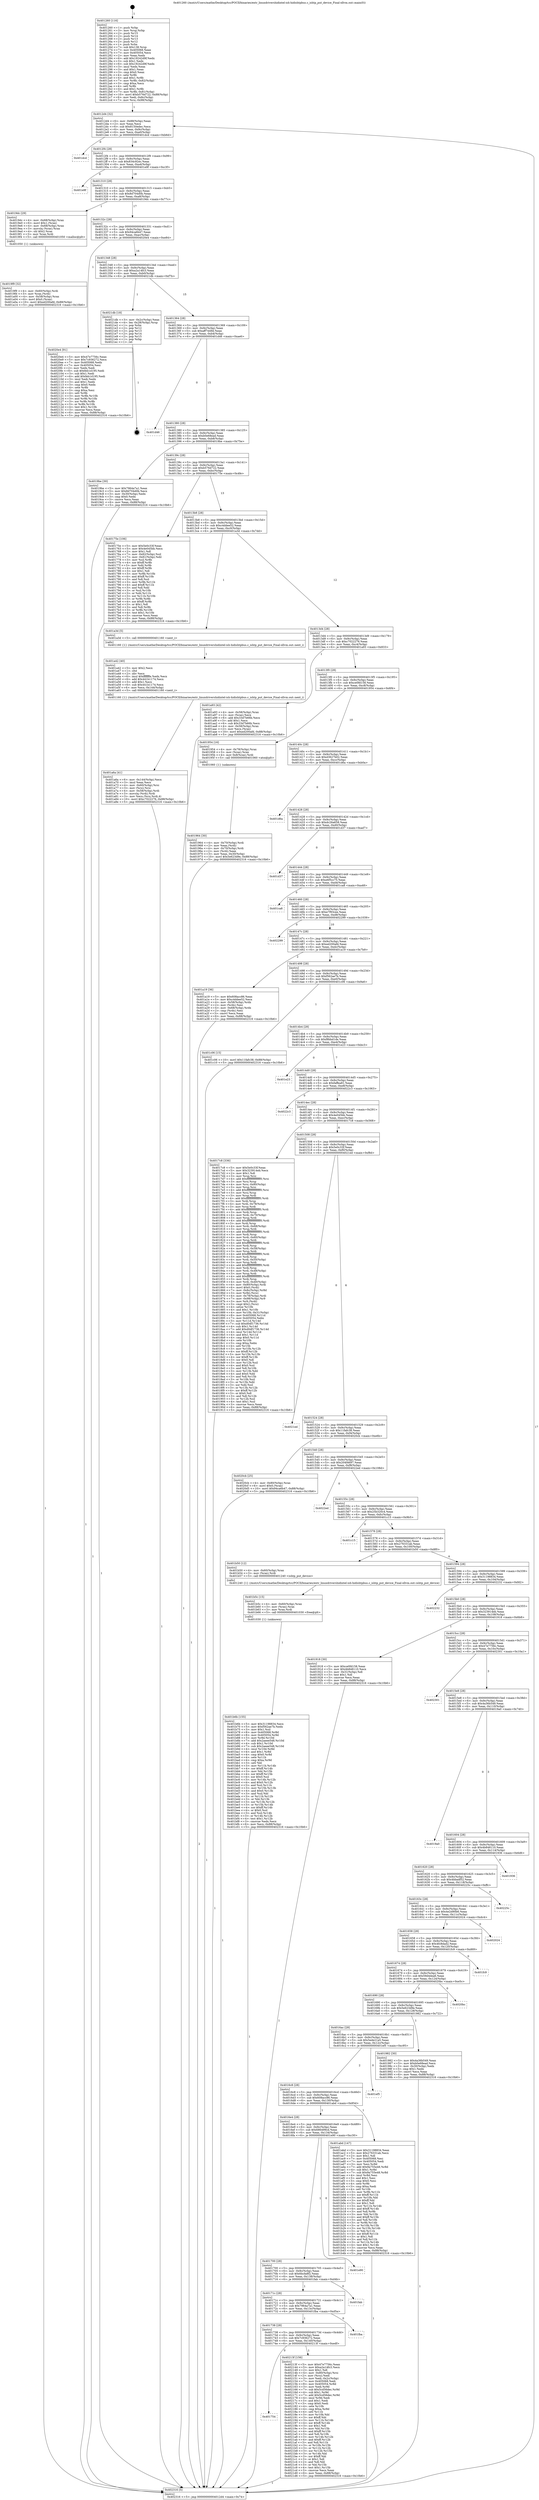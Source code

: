 digraph "0x401260" {
  label = "0x401260 (/mnt/c/Users/mathe/Desktop/tcc/POCII/binaries/extr_linuxdrivershidintel-ish-hidishtpbus.c_ishtp_put_device_Final-ollvm.out::main(0))"
  labelloc = "t"
  node[shape=record]

  Entry [label="",width=0.3,height=0.3,shape=circle,fillcolor=black,style=filled]
  "0x4012d4" [label="{
     0x4012d4 [32]\l
     | [instrs]\l
     &nbsp;&nbsp;0x4012d4 \<+6\>: mov -0x88(%rbp),%eax\l
     &nbsp;&nbsp;0x4012da \<+2\>: mov %eax,%ecx\l
     &nbsp;&nbsp;0x4012dc \<+6\>: sub $0x8150edec,%ecx\l
     &nbsp;&nbsp;0x4012e2 \<+6\>: mov %eax,-0x9c(%rbp)\l
     &nbsp;&nbsp;0x4012e8 \<+6\>: mov %ecx,-0xa0(%rbp)\l
     &nbsp;&nbsp;0x4012ee \<+6\>: je 0000000000401dcd \<main+0xb6d\>\l
  }"]
  "0x401dcd" [label="{
     0x401dcd\l
  }", style=dashed]
  "0x4012f4" [label="{
     0x4012f4 [28]\l
     | [instrs]\l
     &nbsp;&nbsp;0x4012f4 \<+5\>: jmp 00000000004012f9 \<main+0x99\>\l
     &nbsp;&nbsp;0x4012f9 \<+6\>: mov -0x9c(%rbp),%eax\l
     &nbsp;&nbsp;0x4012ff \<+5\>: sub $0x834c92ec,%eax\l
     &nbsp;&nbsp;0x401304 \<+6\>: mov %eax,-0xa4(%rbp)\l
     &nbsp;&nbsp;0x40130a \<+6\>: je 0000000000401e9f \<main+0xc3f\>\l
  }"]
  Exit [label="",width=0.3,height=0.3,shape=circle,fillcolor=black,style=filled,peripheries=2]
  "0x401e9f" [label="{
     0x401e9f\l
  }", style=dashed]
  "0x401310" [label="{
     0x401310 [28]\l
     | [instrs]\l
     &nbsp;&nbsp;0x401310 \<+5\>: jmp 0000000000401315 \<main+0xb5\>\l
     &nbsp;&nbsp;0x401315 \<+6\>: mov -0x9c(%rbp),%eax\l
     &nbsp;&nbsp;0x40131b \<+5\>: sub $0x8d704d0b,%eax\l
     &nbsp;&nbsp;0x401320 \<+6\>: mov %eax,-0xa8(%rbp)\l
     &nbsp;&nbsp;0x401326 \<+6\>: je 00000000004019dc \<main+0x77c\>\l
  }"]
  "0x401754" [label="{
     0x401754\l
  }", style=dashed]
  "0x4019dc" [label="{
     0x4019dc [29]\l
     | [instrs]\l
     &nbsp;&nbsp;0x4019dc \<+4\>: mov -0x68(%rbp),%rax\l
     &nbsp;&nbsp;0x4019e0 \<+6\>: movl $0x1,(%rax)\l
     &nbsp;&nbsp;0x4019e6 \<+4\>: mov -0x68(%rbp),%rax\l
     &nbsp;&nbsp;0x4019ea \<+3\>: movslq (%rax),%rax\l
     &nbsp;&nbsp;0x4019ed \<+4\>: shl $0x2,%rax\l
     &nbsp;&nbsp;0x4019f1 \<+3\>: mov %rax,%rdi\l
     &nbsp;&nbsp;0x4019f4 \<+5\>: call 0000000000401050 \<malloc@plt\>\l
     | [calls]\l
     &nbsp;&nbsp;0x401050 \{1\} (unknown)\l
  }"]
  "0x40132c" [label="{
     0x40132c [28]\l
     | [instrs]\l
     &nbsp;&nbsp;0x40132c \<+5\>: jmp 0000000000401331 \<main+0xd1\>\l
     &nbsp;&nbsp;0x401331 \<+6\>: mov -0x9c(%rbp),%eax\l
     &nbsp;&nbsp;0x401337 \<+5\>: sub $0x94ca6b47,%eax\l
     &nbsp;&nbsp;0x40133c \<+6\>: mov %eax,-0xac(%rbp)\l
     &nbsp;&nbsp;0x401342 \<+6\>: je 00000000004020e4 \<main+0xe84\>\l
  }"]
  "0x40213f" [label="{
     0x40213f [156]\l
     | [instrs]\l
     &nbsp;&nbsp;0x40213f \<+5\>: mov $0x47e7756c,%eax\l
     &nbsp;&nbsp;0x402144 \<+5\>: mov $0xa2a14fc3,%ecx\l
     &nbsp;&nbsp;0x402149 \<+2\>: mov $0x1,%dl\l
     &nbsp;&nbsp;0x40214b \<+4\>: mov -0x80(%rbp),%rsi\l
     &nbsp;&nbsp;0x40214f \<+2\>: mov (%rsi),%edi\l
     &nbsp;&nbsp;0x402151 \<+3\>: mov %edi,-0x2c(%rbp)\l
     &nbsp;&nbsp;0x402154 \<+7\>: mov 0x405068,%edi\l
     &nbsp;&nbsp;0x40215b \<+8\>: mov 0x405054,%r8d\l
     &nbsp;&nbsp;0x402163 \<+3\>: mov %edi,%r9d\l
     &nbsp;&nbsp;0x402166 \<+7\>: sub $0x5cd56dec,%r9d\l
     &nbsp;&nbsp;0x40216d \<+4\>: sub $0x1,%r9d\l
     &nbsp;&nbsp;0x402171 \<+7\>: add $0x5cd56dec,%r9d\l
     &nbsp;&nbsp;0x402178 \<+4\>: imul %r9d,%edi\l
     &nbsp;&nbsp;0x40217c \<+3\>: and $0x1,%edi\l
     &nbsp;&nbsp;0x40217f \<+3\>: cmp $0x0,%edi\l
     &nbsp;&nbsp;0x402182 \<+4\>: sete %r10b\l
     &nbsp;&nbsp;0x402186 \<+4\>: cmp $0xa,%r8d\l
     &nbsp;&nbsp;0x40218a \<+4\>: setl %r11b\l
     &nbsp;&nbsp;0x40218e \<+3\>: mov %r10b,%bl\l
     &nbsp;&nbsp;0x402191 \<+3\>: xor $0xff,%bl\l
     &nbsp;&nbsp;0x402194 \<+3\>: mov %r11b,%r14b\l
     &nbsp;&nbsp;0x402197 \<+4\>: xor $0xff,%r14b\l
     &nbsp;&nbsp;0x40219b \<+3\>: xor $0x1,%dl\l
     &nbsp;&nbsp;0x40219e \<+3\>: mov %bl,%r15b\l
     &nbsp;&nbsp;0x4021a1 \<+4\>: and $0xff,%r15b\l
     &nbsp;&nbsp;0x4021a5 \<+3\>: and %dl,%r10b\l
     &nbsp;&nbsp;0x4021a8 \<+3\>: mov %r14b,%r12b\l
     &nbsp;&nbsp;0x4021ab \<+4\>: and $0xff,%r12b\l
     &nbsp;&nbsp;0x4021af \<+3\>: and %dl,%r11b\l
     &nbsp;&nbsp;0x4021b2 \<+3\>: or %r10b,%r15b\l
     &nbsp;&nbsp;0x4021b5 \<+3\>: or %r11b,%r12b\l
     &nbsp;&nbsp;0x4021b8 \<+3\>: xor %r12b,%r15b\l
     &nbsp;&nbsp;0x4021bb \<+3\>: or %r14b,%bl\l
     &nbsp;&nbsp;0x4021be \<+3\>: xor $0xff,%bl\l
     &nbsp;&nbsp;0x4021c1 \<+3\>: or $0x1,%dl\l
     &nbsp;&nbsp;0x4021c4 \<+2\>: and %dl,%bl\l
     &nbsp;&nbsp;0x4021c6 \<+3\>: or %bl,%r15b\l
     &nbsp;&nbsp;0x4021c9 \<+4\>: test $0x1,%r15b\l
     &nbsp;&nbsp;0x4021cd \<+3\>: cmovne %ecx,%eax\l
     &nbsp;&nbsp;0x4021d0 \<+6\>: mov %eax,-0x88(%rbp)\l
     &nbsp;&nbsp;0x4021d6 \<+5\>: jmp 0000000000402316 \<main+0x10b6\>\l
  }"]
  "0x4020e4" [label="{
     0x4020e4 [91]\l
     | [instrs]\l
     &nbsp;&nbsp;0x4020e4 \<+5\>: mov $0x47e7756c,%eax\l
     &nbsp;&nbsp;0x4020e9 \<+5\>: mov $0x7c936272,%ecx\l
     &nbsp;&nbsp;0x4020ee \<+7\>: mov 0x405068,%edx\l
     &nbsp;&nbsp;0x4020f5 \<+7\>: mov 0x405054,%esi\l
     &nbsp;&nbsp;0x4020fc \<+2\>: mov %edx,%edi\l
     &nbsp;&nbsp;0x4020fe \<+6\>: sub $0xfeb1d195,%edi\l
     &nbsp;&nbsp;0x402104 \<+3\>: sub $0x1,%edi\l
     &nbsp;&nbsp;0x402107 \<+6\>: add $0xfeb1d195,%edi\l
     &nbsp;&nbsp;0x40210d \<+3\>: imul %edi,%edx\l
     &nbsp;&nbsp;0x402110 \<+3\>: and $0x1,%edx\l
     &nbsp;&nbsp;0x402113 \<+3\>: cmp $0x0,%edx\l
     &nbsp;&nbsp;0x402116 \<+4\>: sete %r8b\l
     &nbsp;&nbsp;0x40211a \<+3\>: cmp $0xa,%esi\l
     &nbsp;&nbsp;0x40211d \<+4\>: setl %r9b\l
     &nbsp;&nbsp;0x402121 \<+3\>: mov %r8b,%r10b\l
     &nbsp;&nbsp;0x402124 \<+3\>: and %r9b,%r10b\l
     &nbsp;&nbsp;0x402127 \<+3\>: xor %r9b,%r8b\l
     &nbsp;&nbsp;0x40212a \<+3\>: or %r8b,%r10b\l
     &nbsp;&nbsp;0x40212d \<+4\>: test $0x1,%r10b\l
     &nbsp;&nbsp;0x402131 \<+3\>: cmovne %ecx,%eax\l
     &nbsp;&nbsp;0x402134 \<+6\>: mov %eax,-0x88(%rbp)\l
     &nbsp;&nbsp;0x40213a \<+5\>: jmp 0000000000402316 \<main+0x10b6\>\l
  }"]
  "0x401348" [label="{
     0x401348 [28]\l
     | [instrs]\l
     &nbsp;&nbsp;0x401348 \<+5\>: jmp 000000000040134d \<main+0xed\>\l
     &nbsp;&nbsp;0x40134d \<+6\>: mov -0x9c(%rbp),%eax\l
     &nbsp;&nbsp;0x401353 \<+5\>: sub $0xa2a14fc3,%eax\l
     &nbsp;&nbsp;0x401358 \<+6\>: mov %eax,-0xb0(%rbp)\l
     &nbsp;&nbsp;0x40135e \<+6\>: je 00000000004021db \<main+0xf7b\>\l
  }"]
  "0x401738" [label="{
     0x401738 [28]\l
     | [instrs]\l
     &nbsp;&nbsp;0x401738 \<+5\>: jmp 000000000040173d \<main+0x4dd\>\l
     &nbsp;&nbsp;0x40173d \<+6\>: mov -0x9c(%rbp),%eax\l
     &nbsp;&nbsp;0x401743 \<+5\>: sub $0x7c936272,%eax\l
     &nbsp;&nbsp;0x401748 \<+6\>: mov %eax,-0x140(%rbp)\l
     &nbsp;&nbsp;0x40174e \<+6\>: je 000000000040213f \<main+0xedf\>\l
  }"]
  "0x4021db" [label="{
     0x4021db [18]\l
     | [instrs]\l
     &nbsp;&nbsp;0x4021db \<+3\>: mov -0x2c(%rbp),%eax\l
     &nbsp;&nbsp;0x4021de \<+4\>: lea -0x28(%rbp),%rsp\l
     &nbsp;&nbsp;0x4021e2 \<+1\>: pop %rbx\l
     &nbsp;&nbsp;0x4021e3 \<+2\>: pop %r12\l
     &nbsp;&nbsp;0x4021e5 \<+2\>: pop %r13\l
     &nbsp;&nbsp;0x4021e7 \<+2\>: pop %r14\l
     &nbsp;&nbsp;0x4021e9 \<+2\>: pop %r15\l
     &nbsp;&nbsp;0x4021eb \<+1\>: pop %rbp\l
     &nbsp;&nbsp;0x4021ec \<+1\>: ret\l
  }"]
  "0x401364" [label="{
     0x401364 [28]\l
     | [instrs]\l
     &nbsp;&nbsp;0x401364 \<+5\>: jmp 0000000000401369 \<main+0x109\>\l
     &nbsp;&nbsp;0x401369 \<+6\>: mov -0x9c(%rbp),%eax\l
     &nbsp;&nbsp;0x40136f \<+5\>: sub $0xaff7449d,%eax\l
     &nbsp;&nbsp;0x401374 \<+6\>: mov %eax,-0xb4(%rbp)\l
     &nbsp;&nbsp;0x40137a \<+6\>: je 0000000000401d46 \<main+0xae6\>\l
  }"]
  "0x401fba" [label="{
     0x401fba\l
  }", style=dashed]
  "0x401d46" [label="{
     0x401d46\l
  }", style=dashed]
  "0x401380" [label="{
     0x401380 [28]\l
     | [instrs]\l
     &nbsp;&nbsp;0x401380 \<+5\>: jmp 0000000000401385 \<main+0x125\>\l
     &nbsp;&nbsp;0x401385 \<+6\>: mov -0x9c(%rbp),%eax\l
     &nbsp;&nbsp;0x40138b \<+5\>: sub $0xb0e68ead,%eax\l
     &nbsp;&nbsp;0x401390 \<+6\>: mov %eax,-0xb8(%rbp)\l
     &nbsp;&nbsp;0x401396 \<+6\>: je 00000000004019be \<main+0x75e\>\l
  }"]
  "0x40171c" [label="{
     0x40171c [28]\l
     | [instrs]\l
     &nbsp;&nbsp;0x40171c \<+5\>: jmp 0000000000401721 \<main+0x4c1\>\l
     &nbsp;&nbsp;0x401721 \<+6\>: mov -0x9c(%rbp),%eax\l
     &nbsp;&nbsp;0x401727 \<+5\>: sub $0x7964a7a1,%eax\l
     &nbsp;&nbsp;0x40172c \<+6\>: mov %eax,-0x13c(%rbp)\l
     &nbsp;&nbsp;0x401732 \<+6\>: je 0000000000401fba \<main+0xd5a\>\l
  }"]
  "0x4019be" [label="{
     0x4019be [30]\l
     | [instrs]\l
     &nbsp;&nbsp;0x4019be \<+5\>: mov $0x7964a7a1,%eax\l
     &nbsp;&nbsp;0x4019c3 \<+5\>: mov $0x8d704d0b,%ecx\l
     &nbsp;&nbsp;0x4019c8 \<+3\>: mov -0x30(%rbp),%edx\l
     &nbsp;&nbsp;0x4019cb \<+3\>: cmp $0x0,%edx\l
     &nbsp;&nbsp;0x4019ce \<+3\>: cmove %ecx,%eax\l
     &nbsp;&nbsp;0x4019d1 \<+6\>: mov %eax,-0x88(%rbp)\l
     &nbsp;&nbsp;0x4019d7 \<+5\>: jmp 0000000000402316 \<main+0x10b6\>\l
  }"]
  "0x40139c" [label="{
     0x40139c [28]\l
     | [instrs]\l
     &nbsp;&nbsp;0x40139c \<+5\>: jmp 00000000004013a1 \<main+0x141\>\l
     &nbsp;&nbsp;0x4013a1 \<+6\>: mov -0x9c(%rbp),%eax\l
     &nbsp;&nbsp;0x4013a7 \<+5\>: sub $0xb576d722,%eax\l
     &nbsp;&nbsp;0x4013ac \<+6\>: mov %eax,-0xbc(%rbp)\l
     &nbsp;&nbsp;0x4013b2 \<+6\>: je 000000000040175e \<main+0x4fe\>\l
  }"]
  "0x401fab" [label="{
     0x401fab\l
  }", style=dashed]
  "0x40175e" [label="{
     0x40175e [106]\l
     | [instrs]\l
     &nbsp;&nbsp;0x40175e \<+5\>: mov $0x5e0c33f,%eax\l
     &nbsp;&nbsp;0x401763 \<+5\>: mov $0x4e045bb,%ecx\l
     &nbsp;&nbsp;0x401768 \<+2\>: mov $0x1,%dl\l
     &nbsp;&nbsp;0x40176a \<+7\>: mov -0x82(%rbp),%sil\l
     &nbsp;&nbsp;0x401771 \<+7\>: mov -0x81(%rbp),%dil\l
     &nbsp;&nbsp;0x401778 \<+3\>: mov %sil,%r8b\l
     &nbsp;&nbsp;0x40177b \<+4\>: xor $0xff,%r8b\l
     &nbsp;&nbsp;0x40177f \<+3\>: mov %dil,%r9b\l
     &nbsp;&nbsp;0x401782 \<+4\>: xor $0xff,%r9b\l
     &nbsp;&nbsp;0x401786 \<+3\>: xor $0x1,%dl\l
     &nbsp;&nbsp;0x401789 \<+3\>: mov %r8b,%r10b\l
     &nbsp;&nbsp;0x40178c \<+4\>: and $0xff,%r10b\l
     &nbsp;&nbsp;0x401790 \<+3\>: and %dl,%sil\l
     &nbsp;&nbsp;0x401793 \<+3\>: mov %r9b,%r11b\l
     &nbsp;&nbsp;0x401796 \<+4\>: and $0xff,%r11b\l
     &nbsp;&nbsp;0x40179a \<+3\>: and %dl,%dil\l
     &nbsp;&nbsp;0x40179d \<+3\>: or %sil,%r10b\l
     &nbsp;&nbsp;0x4017a0 \<+3\>: or %dil,%r11b\l
     &nbsp;&nbsp;0x4017a3 \<+3\>: xor %r11b,%r10b\l
     &nbsp;&nbsp;0x4017a6 \<+3\>: or %r9b,%r8b\l
     &nbsp;&nbsp;0x4017a9 \<+4\>: xor $0xff,%r8b\l
     &nbsp;&nbsp;0x4017ad \<+3\>: or $0x1,%dl\l
     &nbsp;&nbsp;0x4017b0 \<+3\>: and %dl,%r8b\l
     &nbsp;&nbsp;0x4017b3 \<+3\>: or %r8b,%r10b\l
     &nbsp;&nbsp;0x4017b6 \<+4\>: test $0x1,%r10b\l
     &nbsp;&nbsp;0x4017ba \<+3\>: cmovne %ecx,%eax\l
     &nbsp;&nbsp;0x4017bd \<+6\>: mov %eax,-0x88(%rbp)\l
     &nbsp;&nbsp;0x4017c3 \<+5\>: jmp 0000000000402316 \<main+0x10b6\>\l
  }"]
  "0x4013b8" [label="{
     0x4013b8 [28]\l
     | [instrs]\l
     &nbsp;&nbsp;0x4013b8 \<+5\>: jmp 00000000004013bd \<main+0x15d\>\l
     &nbsp;&nbsp;0x4013bd \<+6\>: mov -0x9c(%rbp),%eax\l
     &nbsp;&nbsp;0x4013c3 \<+5\>: sub $0xc4ddee52,%eax\l
     &nbsp;&nbsp;0x4013c8 \<+6\>: mov %eax,-0xc0(%rbp)\l
     &nbsp;&nbsp;0x4013ce \<+6\>: je 0000000000401a3d \<main+0x7dd\>\l
  }"]
  "0x402316" [label="{
     0x402316 [5]\l
     | [instrs]\l
     &nbsp;&nbsp;0x402316 \<+5\>: jmp 00000000004012d4 \<main+0x74\>\l
  }"]
  "0x401260" [label="{
     0x401260 [116]\l
     | [instrs]\l
     &nbsp;&nbsp;0x401260 \<+1\>: push %rbp\l
     &nbsp;&nbsp;0x401261 \<+3\>: mov %rsp,%rbp\l
     &nbsp;&nbsp;0x401264 \<+2\>: push %r15\l
     &nbsp;&nbsp;0x401266 \<+2\>: push %r14\l
     &nbsp;&nbsp;0x401268 \<+2\>: push %r13\l
     &nbsp;&nbsp;0x40126a \<+2\>: push %r12\l
     &nbsp;&nbsp;0x40126c \<+1\>: push %rbx\l
     &nbsp;&nbsp;0x40126d \<+7\>: sub $0x138,%rsp\l
     &nbsp;&nbsp;0x401274 \<+7\>: mov 0x405068,%eax\l
     &nbsp;&nbsp;0x40127b \<+7\>: mov 0x405054,%ecx\l
     &nbsp;&nbsp;0x401282 \<+2\>: mov %eax,%edx\l
     &nbsp;&nbsp;0x401284 \<+6\>: add $0x19242d9f,%edx\l
     &nbsp;&nbsp;0x40128a \<+3\>: sub $0x1,%edx\l
     &nbsp;&nbsp;0x40128d \<+6\>: sub $0x19242d9f,%edx\l
     &nbsp;&nbsp;0x401293 \<+3\>: imul %edx,%eax\l
     &nbsp;&nbsp;0x401296 \<+3\>: and $0x1,%eax\l
     &nbsp;&nbsp;0x401299 \<+3\>: cmp $0x0,%eax\l
     &nbsp;&nbsp;0x40129c \<+4\>: sete %r8b\l
     &nbsp;&nbsp;0x4012a0 \<+4\>: and $0x1,%r8b\l
     &nbsp;&nbsp;0x4012a4 \<+7\>: mov %r8b,-0x82(%rbp)\l
     &nbsp;&nbsp;0x4012ab \<+3\>: cmp $0xa,%ecx\l
     &nbsp;&nbsp;0x4012ae \<+4\>: setl %r8b\l
     &nbsp;&nbsp;0x4012b2 \<+4\>: and $0x1,%r8b\l
     &nbsp;&nbsp;0x4012b6 \<+7\>: mov %r8b,-0x81(%rbp)\l
     &nbsp;&nbsp;0x4012bd \<+10\>: movl $0xb576d722,-0x88(%rbp)\l
     &nbsp;&nbsp;0x4012c7 \<+6\>: mov %edi,-0x8c(%rbp)\l
     &nbsp;&nbsp;0x4012cd \<+7\>: mov %rsi,-0x98(%rbp)\l
  }"]
  "0x401700" [label="{
     0x401700 [28]\l
     | [instrs]\l
     &nbsp;&nbsp;0x401700 \<+5\>: jmp 0000000000401705 \<main+0x4a5\>\l
     &nbsp;&nbsp;0x401705 \<+6\>: mov -0x9c(%rbp),%eax\l
     &nbsp;&nbsp;0x40170b \<+5\>: sub $0x6bcfa8f2,%eax\l
     &nbsp;&nbsp;0x401710 \<+6\>: mov %eax,-0x138(%rbp)\l
     &nbsp;&nbsp;0x401716 \<+6\>: je 0000000000401fab \<main+0xd4b\>\l
  }"]
  "0x401a3d" [label="{
     0x401a3d [5]\l
     | [instrs]\l
     &nbsp;&nbsp;0x401a3d \<+5\>: call 0000000000401160 \<next_i\>\l
     | [calls]\l
     &nbsp;&nbsp;0x401160 \{1\} (/mnt/c/Users/mathe/Desktop/tcc/POCII/binaries/extr_linuxdrivershidintel-ish-hidishtpbus.c_ishtp_put_device_Final-ollvm.out::next_i)\l
  }"]
  "0x4013d4" [label="{
     0x4013d4 [28]\l
     | [instrs]\l
     &nbsp;&nbsp;0x4013d4 \<+5\>: jmp 00000000004013d9 \<main+0x179\>\l
     &nbsp;&nbsp;0x4013d9 \<+6\>: mov -0x9c(%rbp),%eax\l
     &nbsp;&nbsp;0x4013df \<+5\>: sub $0xc7022276,%eax\l
     &nbsp;&nbsp;0x4013e4 \<+6\>: mov %eax,-0xc4(%rbp)\l
     &nbsp;&nbsp;0x4013ea \<+6\>: je 0000000000401a93 \<main+0x833\>\l
  }"]
  "0x401e90" [label="{
     0x401e90\l
  }", style=dashed]
  "0x401a93" [label="{
     0x401a93 [42]\l
     | [instrs]\l
     &nbsp;&nbsp;0x401a93 \<+4\>: mov -0x58(%rbp),%rax\l
     &nbsp;&nbsp;0x401a97 \<+2\>: mov (%rax),%ecx\l
     &nbsp;&nbsp;0x401a99 \<+6\>: add $0x33d7b66b,%ecx\l
     &nbsp;&nbsp;0x401a9f \<+3\>: add $0x1,%ecx\l
     &nbsp;&nbsp;0x401aa2 \<+6\>: sub $0x33d7b66b,%ecx\l
     &nbsp;&nbsp;0x401aa8 \<+4\>: mov -0x58(%rbp),%rax\l
     &nbsp;&nbsp;0x401aac \<+2\>: mov %ecx,(%rax)\l
     &nbsp;&nbsp;0x401aae \<+10\>: movl $0xed200afd,-0x88(%rbp)\l
     &nbsp;&nbsp;0x401ab8 \<+5\>: jmp 0000000000402316 \<main+0x10b6\>\l
  }"]
  "0x4013f0" [label="{
     0x4013f0 [28]\l
     | [instrs]\l
     &nbsp;&nbsp;0x4013f0 \<+5\>: jmp 00000000004013f5 \<main+0x195\>\l
     &nbsp;&nbsp;0x4013f5 \<+6\>: mov -0x9c(%rbp),%eax\l
     &nbsp;&nbsp;0x4013fb \<+5\>: sub $0xce0fd158,%eax\l
     &nbsp;&nbsp;0x401400 \<+6\>: mov %eax,-0xc8(%rbp)\l
     &nbsp;&nbsp;0x401406 \<+6\>: je 0000000000401954 \<main+0x6f4\>\l
  }"]
  "0x401b6b" [label="{
     0x401b6b [155]\l
     | [instrs]\l
     &nbsp;&nbsp;0x401b6b \<+5\>: mov $0x31198834,%ecx\l
     &nbsp;&nbsp;0x401b70 \<+5\>: mov $0xf562ae7b,%edx\l
     &nbsp;&nbsp;0x401b75 \<+3\>: mov $0x1,%sil\l
     &nbsp;&nbsp;0x401b78 \<+8\>: mov 0x405068,%r8d\l
     &nbsp;&nbsp;0x401b80 \<+8\>: mov 0x405054,%r9d\l
     &nbsp;&nbsp;0x401b88 \<+3\>: mov %r8d,%r10d\l
     &nbsp;&nbsp;0x401b8b \<+7\>: add $0x2aeee548,%r10d\l
     &nbsp;&nbsp;0x401b92 \<+4\>: sub $0x1,%r10d\l
     &nbsp;&nbsp;0x401b96 \<+7\>: sub $0x2aeee548,%r10d\l
     &nbsp;&nbsp;0x401b9d \<+4\>: imul %r10d,%r8d\l
     &nbsp;&nbsp;0x401ba1 \<+4\>: and $0x1,%r8d\l
     &nbsp;&nbsp;0x401ba5 \<+4\>: cmp $0x0,%r8d\l
     &nbsp;&nbsp;0x401ba9 \<+4\>: sete %r11b\l
     &nbsp;&nbsp;0x401bad \<+4\>: cmp $0xa,%r9d\l
     &nbsp;&nbsp;0x401bb1 \<+3\>: setl %bl\l
     &nbsp;&nbsp;0x401bb4 \<+3\>: mov %r11b,%r14b\l
     &nbsp;&nbsp;0x401bb7 \<+4\>: xor $0xff,%r14b\l
     &nbsp;&nbsp;0x401bbb \<+3\>: mov %bl,%r15b\l
     &nbsp;&nbsp;0x401bbe \<+4\>: xor $0xff,%r15b\l
     &nbsp;&nbsp;0x401bc2 \<+4\>: xor $0x0,%sil\l
     &nbsp;&nbsp;0x401bc6 \<+3\>: mov %r14b,%r12b\l
     &nbsp;&nbsp;0x401bc9 \<+4\>: and $0x0,%r12b\l
     &nbsp;&nbsp;0x401bcd \<+3\>: and %sil,%r11b\l
     &nbsp;&nbsp;0x401bd0 \<+3\>: mov %r15b,%r13b\l
     &nbsp;&nbsp;0x401bd3 \<+4\>: and $0x0,%r13b\l
     &nbsp;&nbsp;0x401bd7 \<+3\>: and %sil,%bl\l
     &nbsp;&nbsp;0x401bda \<+3\>: or %r11b,%r12b\l
     &nbsp;&nbsp;0x401bdd \<+3\>: or %bl,%r13b\l
     &nbsp;&nbsp;0x401be0 \<+3\>: xor %r13b,%r12b\l
     &nbsp;&nbsp;0x401be3 \<+3\>: or %r15b,%r14b\l
     &nbsp;&nbsp;0x401be6 \<+4\>: xor $0xff,%r14b\l
     &nbsp;&nbsp;0x401bea \<+4\>: or $0x0,%sil\l
     &nbsp;&nbsp;0x401bee \<+3\>: and %sil,%r14b\l
     &nbsp;&nbsp;0x401bf1 \<+3\>: or %r14b,%r12b\l
     &nbsp;&nbsp;0x401bf4 \<+4\>: test $0x1,%r12b\l
     &nbsp;&nbsp;0x401bf8 \<+3\>: cmovne %edx,%ecx\l
     &nbsp;&nbsp;0x401bfb \<+6\>: mov %ecx,-0x88(%rbp)\l
     &nbsp;&nbsp;0x401c01 \<+5\>: jmp 0000000000402316 \<main+0x10b6\>\l
  }"]
  "0x401954" [label="{
     0x401954 [16]\l
     | [instrs]\l
     &nbsp;&nbsp;0x401954 \<+4\>: mov -0x78(%rbp),%rax\l
     &nbsp;&nbsp;0x401958 \<+3\>: mov (%rax),%rax\l
     &nbsp;&nbsp;0x40195b \<+4\>: mov 0x8(%rax),%rdi\l
     &nbsp;&nbsp;0x40195f \<+5\>: call 0000000000401060 \<atoi@plt\>\l
     | [calls]\l
     &nbsp;&nbsp;0x401060 \{1\} (unknown)\l
  }"]
  "0x40140c" [label="{
     0x40140c [28]\l
     | [instrs]\l
     &nbsp;&nbsp;0x40140c \<+5\>: jmp 0000000000401411 \<main+0x1b1\>\l
     &nbsp;&nbsp;0x401411 \<+6\>: mov -0x9c(%rbp),%eax\l
     &nbsp;&nbsp;0x401417 \<+5\>: sub $0xd3627b02,%eax\l
     &nbsp;&nbsp;0x40141c \<+6\>: mov %eax,-0xcc(%rbp)\l
     &nbsp;&nbsp;0x401422 \<+6\>: je 0000000000401d6a \<main+0xb0a\>\l
  }"]
  "0x401b5c" [label="{
     0x401b5c [15]\l
     | [instrs]\l
     &nbsp;&nbsp;0x401b5c \<+4\>: mov -0x60(%rbp),%rax\l
     &nbsp;&nbsp;0x401b60 \<+3\>: mov (%rax),%rax\l
     &nbsp;&nbsp;0x401b63 \<+3\>: mov %rax,%rdi\l
     &nbsp;&nbsp;0x401b66 \<+5\>: call 0000000000401030 \<free@plt\>\l
     | [calls]\l
     &nbsp;&nbsp;0x401030 \{1\} (unknown)\l
  }"]
  "0x401d6a" [label="{
     0x401d6a\l
  }", style=dashed]
  "0x401428" [label="{
     0x401428 [28]\l
     | [instrs]\l
     &nbsp;&nbsp;0x401428 \<+5\>: jmp 000000000040142d \<main+0x1cd\>\l
     &nbsp;&nbsp;0x40142d \<+6\>: mov -0x9c(%rbp),%eax\l
     &nbsp;&nbsp;0x401433 \<+5\>: sub $0xdc26a658,%eax\l
     &nbsp;&nbsp;0x401438 \<+6\>: mov %eax,-0xd0(%rbp)\l
     &nbsp;&nbsp;0x40143e \<+6\>: je 0000000000401d37 \<main+0xad7\>\l
  }"]
  "0x4016e4" [label="{
     0x4016e4 [28]\l
     | [instrs]\l
     &nbsp;&nbsp;0x4016e4 \<+5\>: jmp 00000000004016e9 \<main+0x489\>\l
     &nbsp;&nbsp;0x4016e9 \<+6\>: mov -0x9c(%rbp),%eax\l
     &nbsp;&nbsp;0x4016ef \<+5\>: sub $0x686499cd,%eax\l
     &nbsp;&nbsp;0x4016f4 \<+6\>: mov %eax,-0x134(%rbp)\l
     &nbsp;&nbsp;0x4016fa \<+6\>: je 0000000000401e90 \<main+0xc30\>\l
  }"]
  "0x401d37" [label="{
     0x401d37\l
  }", style=dashed]
  "0x401444" [label="{
     0x401444 [28]\l
     | [instrs]\l
     &nbsp;&nbsp;0x401444 \<+5\>: jmp 0000000000401449 \<main+0x1e9\>\l
     &nbsp;&nbsp;0x401449 \<+6\>: mov -0x9c(%rbp),%eax\l
     &nbsp;&nbsp;0x40144f \<+5\>: sub $0xe6f5cc75,%eax\l
     &nbsp;&nbsp;0x401454 \<+6\>: mov %eax,-0xd4(%rbp)\l
     &nbsp;&nbsp;0x40145a \<+6\>: je 0000000000401ca8 \<main+0xa48\>\l
  }"]
  "0x401abd" [label="{
     0x401abd [147]\l
     | [instrs]\l
     &nbsp;&nbsp;0x401abd \<+5\>: mov $0x31198834,%eax\l
     &nbsp;&nbsp;0x401ac2 \<+5\>: mov $0x276331ab,%ecx\l
     &nbsp;&nbsp;0x401ac7 \<+2\>: mov $0x1,%dl\l
     &nbsp;&nbsp;0x401ac9 \<+7\>: mov 0x405068,%esi\l
     &nbsp;&nbsp;0x401ad0 \<+7\>: mov 0x405054,%edi\l
     &nbsp;&nbsp;0x401ad7 \<+3\>: mov %esi,%r8d\l
     &nbsp;&nbsp;0x401ada \<+7\>: add $0x9a755e48,%r8d\l
     &nbsp;&nbsp;0x401ae1 \<+4\>: sub $0x1,%r8d\l
     &nbsp;&nbsp;0x401ae5 \<+7\>: sub $0x9a755e48,%r8d\l
     &nbsp;&nbsp;0x401aec \<+4\>: imul %r8d,%esi\l
     &nbsp;&nbsp;0x401af0 \<+3\>: and $0x1,%esi\l
     &nbsp;&nbsp;0x401af3 \<+3\>: cmp $0x0,%esi\l
     &nbsp;&nbsp;0x401af6 \<+4\>: sete %r9b\l
     &nbsp;&nbsp;0x401afa \<+3\>: cmp $0xa,%edi\l
     &nbsp;&nbsp;0x401afd \<+4\>: setl %r10b\l
     &nbsp;&nbsp;0x401b01 \<+3\>: mov %r9b,%r11b\l
     &nbsp;&nbsp;0x401b04 \<+4\>: xor $0xff,%r11b\l
     &nbsp;&nbsp;0x401b08 \<+3\>: mov %r10b,%bl\l
     &nbsp;&nbsp;0x401b0b \<+3\>: xor $0xff,%bl\l
     &nbsp;&nbsp;0x401b0e \<+3\>: xor $0x1,%dl\l
     &nbsp;&nbsp;0x401b11 \<+3\>: mov %r11b,%r14b\l
     &nbsp;&nbsp;0x401b14 \<+4\>: and $0xff,%r14b\l
     &nbsp;&nbsp;0x401b18 \<+3\>: and %dl,%r9b\l
     &nbsp;&nbsp;0x401b1b \<+3\>: mov %bl,%r15b\l
     &nbsp;&nbsp;0x401b1e \<+4\>: and $0xff,%r15b\l
     &nbsp;&nbsp;0x401b22 \<+3\>: and %dl,%r10b\l
     &nbsp;&nbsp;0x401b25 \<+3\>: or %r9b,%r14b\l
     &nbsp;&nbsp;0x401b28 \<+3\>: or %r10b,%r15b\l
     &nbsp;&nbsp;0x401b2b \<+3\>: xor %r15b,%r14b\l
     &nbsp;&nbsp;0x401b2e \<+3\>: or %bl,%r11b\l
     &nbsp;&nbsp;0x401b31 \<+4\>: xor $0xff,%r11b\l
     &nbsp;&nbsp;0x401b35 \<+3\>: or $0x1,%dl\l
     &nbsp;&nbsp;0x401b38 \<+3\>: and %dl,%r11b\l
     &nbsp;&nbsp;0x401b3b \<+3\>: or %r11b,%r14b\l
     &nbsp;&nbsp;0x401b3e \<+4\>: test $0x1,%r14b\l
     &nbsp;&nbsp;0x401b42 \<+3\>: cmovne %ecx,%eax\l
     &nbsp;&nbsp;0x401b45 \<+6\>: mov %eax,-0x88(%rbp)\l
     &nbsp;&nbsp;0x401b4b \<+5\>: jmp 0000000000402316 \<main+0x10b6\>\l
  }"]
  "0x401ca8" [label="{
     0x401ca8\l
  }", style=dashed]
  "0x401460" [label="{
     0x401460 [28]\l
     | [instrs]\l
     &nbsp;&nbsp;0x401460 \<+5\>: jmp 0000000000401465 \<main+0x205\>\l
     &nbsp;&nbsp;0x401465 \<+6\>: mov -0x9c(%rbp),%eax\l
     &nbsp;&nbsp;0x40146b \<+5\>: sub $0xe7f93cee,%eax\l
     &nbsp;&nbsp;0x401470 \<+6\>: mov %eax,-0xd8(%rbp)\l
     &nbsp;&nbsp;0x401476 \<+6\>: je 0000000000402299 \<main+0x1039\>\l
  }"]
  "0x4016c8" [label="{
     0x4016c8 [28]\l
     | [instrs]\l
     &nbsp;&nbsp;0x4016c8 \<+5\>: jmp 00000000004016cd \<main+0x46d\>\l
     &nbsp;&nbsp;0x4016cd \<+6\>: mov -0x9c(%rbp),%eax\l
     &nbsp;&nbsp;0x4016d3 \<+5\>: sub $0x608acc86,%eax\l
     &nbsp;&nbsp;0x4016d8 \<+6\>: mov %eax,-0x130(%rbp)\l
     &nbsp;&nbsp;0x4016de \<+6\>: je 0000000000401abd \<main+0x85d\>\l
  }"]
  "0x402299" [label="{
     0x402299\l
  }", style=dashed]
  "0x40147c" [label="{
     0x40147c [28]\l
     | [instrs]\l
     &nbsp;&nbsp;0x40147c \<+5\>: jmp 0000000000401481 \<main+0x221\>\l
     &nbsp;&nbsp;0x401481 \<+6\>: mov -0x9c(%rbp),%eax\l
     &nbsp;&nbsp;0x401487 \<+5\>: sub $0xed200afd,%eax\l
     &nbsp;&nbsp;0x40148c \<+6\>: mov %eax,-0xdc(%rbp)\l
     &nbsp;&nbsp;0x401492 \<+6\>: je 0000000000401a19 \<main+0x7b9\>\l
  }"]
  "0x401ef5" [label="{
     0x401ef5\l
  }", style=dashed]
  "0x401a19" [label="{
     0x401a19 [36]\l
     | [instrs]\l
     &nbsp;&nbsp;0x401a19 \<+5\>: mov $0x608acc86,%eax\l
     &nbsp;&nbsp;0x401a1e \<+5\>: mov $0xc4ddee52,%ecx\l
     &nbsp;&nbsp;0x401a23 \<+4\>: mov -0x58(%rbp),%rdx\l
     &nbsp;&nbsp;0x401a27 \<+2\>: mov (%rdx),%esi\l
     &nbsp;&nbsp;0x401a29 \<+4\>: mov -0x68(%rbp),%rdx\l
     &nbsp;&nbsp;0x401a2d \<+2\>: cmp (%rdx),%esi\l
     &nbsp;&nbsp;0x401a2f \<+3\>: cmovl %ecx,%eax\l
     &nbsp;&nbsp;0x401a32 \<+6\>: mov %eax,-0x88(%rbp)\l
     &nbsp;&nbsp;0x401a38 \<+5\>: jmp 0000000000402316 \<main+0x10b6\>\l
  }"]
  "0x401498" [label="{
     0x401498 [28]\l
     | [instrs]\l
     &nbsp;&nbsp;0x401498 \<+5\>: jmp 000000000040149d \<main+0x23d\>\l
     &nbsp;&nbsp;0x40149d \<+6\>: mov -0x9c(%rbp),%eax\l
     &nbsp;&nbsp;0x4014a3 \<+5\>: sub $0xf562ae7b,%eax\l
     &nbsp;&nbsp;0x4014a8 \<+6\>: mov %eax,-0xe0(%rbp)\l
     &nbsp;&nbsp;0x4014ae \<+6\>: je 0000000000401c06 \<main+0x9a6\>\l
  }"]
  "0x401a6a" [label="{
     0x401a6a [41]\l
     | [instrs]\l
     &nbsp;&nbsp;0x401a6a \<+6\>: mov -0x144(%rbp),%ecx\l
     &nbsp;&nbsp;0x401a70 \<+3\>: imul %eax,%ecx\l
     &nbsp;&nbsp;0x401a73 \<+4\>: mov -0x60(%rbp),%rsi\l
     &nbsp;&nbsp;0x401a77 \<+3\>: mov (%rsi),%rsi\l
     &nbsp;&nbsp;0x401a7a \<+4\>: mov -0x58(%rbp),%rdi\l
     &nbsp;&nbsp;0x401a7e \<+3\>: movslq (%rdi),%rdi\l
     &nbsp;&nbsp;0x401a81 \<+3\>: mov %ecx,(%rsi,%rdi,4)\l
     &nbsp;&nbsp;0x401a84 \<+10\>: movl $0xc7022276,-0x88(%rbp)\l
     &nbsp;&nbsp;0x401a8e \<+5\>: jmp 0000000000402316 \<main+0x10b6\>\l
  }"]
  "0x401c06" [label="{
     0x401c06 [15]\l
     | [instrs]\l
     &nbsp;&nbsp;0x401c06 \<+10\>: movl $0x11fafc38,-0x88(%rbp)\l
     &nbsp;&nbsp;0x401c10 \<+5\>: jmp 0000000000402316 \<main+0x10b6\>\l
  }"]
  "0x4014b4" [label="{
     0x4014b4 [28]\l
     | [instrs]\l
     &nbsp;&nbsp;0x4014b4 \<+5\>: jmp 00000000004014b9 \<main+0x259\>\l
     &nbsp;&nbsp;0x4014b9 \<+6\>: mov -0x9c(%rbp),%eax\l
     &nbsp;&nbsp;0x4014bf \<+5\>: sub $0xf8bbd1de,%eax\l
     &nbsp;&nbsp;0x4014c4 \<+6\>: mov %eax,-0xe4(%rbp)\l
     &nbsp;&nbsp;0x4014ca \<+6\>: je 0000000000401e23 \<main+0xbc3\>\l
  }"]
  "0x401a42" [label="{
     0x401a42 [40]\l
     | [instrs]\l
     &nbsp;&nbsp;0x401a42 \<+5\>: mov $0x2,%ecx\l
     &nbsp;&nbsp;0x401a47 \<+1\>: cltd\l
     &nbsp;&nbsp;0x401a48 \<+2\>: idiv %ecx\l
     &nbsp;&nbsp;0x401a4a \<+6\>: imul $0xfffffffe,%edx,%ecx\l
     &nbsp;&nbsp;0x401a50 \<+6\>: add $0x441b1174,%ecx\l
     &nbsp;&nbsp;0x401a56 \<+3\>: add $0x1,%ecx\l
     &nbsp;&nbsp;0x401a59 \<+6\>: sub $0x441b1174,%ecx\l
     &nbsp;&nbsp;0x401a5f \<+6\>: mov %ecx,-0x144(%rbp)\l
     &nbsp;&nbsp;0x401a65 \<+5\>: call 0000000000401160 \<next_i\>\l
     | [calls]\l
     &nbsp;&nbsp;0x401160 \{1\} (/mnt/c/Users/mathe/Desktop/tcc/POCII/binaries/extr_linuxdrivershidintel-ish-hidishtpbus.c_ishtp_put_device_Final-ollvm.out::next_i)\l
  }"]
  "0x401e23" [label="{
     0x401e23\l
  }", style=dashed]
  "0x4014d0" [label="{
     0x4014d0 [28]\l
     | [instrs]\l
     &nbsp;&nbsp;0x4014d0 \<+5\>: jmp 00000000004014d5 \<main+0x275\>\l
     &nbsp;&nbsp;0x4014d5 \<+6\>: mov -0x9c(%rbp),%eax\l
     &nbsp;&nbsp;0x4014db \<+5\>: sub $0xfaffea81,%eax\l
     &nbsp;&nbsp;0x4014e0 \<+6\>: mov %eax,-0xe8(%rbp)\l
     &nbsp;&nbsp;0x4014e6 \<+6\>: je 00000000004022c3 \<main+0x1063\>\l
  }"]
  "0x4019f9" [label="{
     0x4019f9 [32]\l
     | [instrs]\l
     &nbsp;&nbsp;0x4019f9 \<+4\>: mov -0x60(%rbp),%rdi\l
     &nbsp;&nbsp;0x4019fd \<+3\>: mov %rax,(%rdi)\l
     &nbsp;&nbsp;0x401a00 \<+4\>: mov -0x58(%rbp),%rax\l
     &nbsp;&nbsp;0x401a04 \<+6\>: movl $0x0,(%rax)\l
     &nbsp;&nbsp;0x401a0a \<+10\>: movl $0xed200afd,-0x88(%rbp)\l
     &nbsp;&nbsp;0x401a14 \<+5\>: jmp 0000000000402316 \<main+0x10b6\>\l
  }"]
  "0x4022c3" [label="{
     0x4022c3\l
  }", style=dashed]
  "0x4014ec" [label="{
     0x4014ec [28]\l
     | [instrs]\l
     &nbsp;&nbsp;0x4014ec \<+5\>: jmp 00000000004014f1 \<main+0x291\>\l
     &nbsp;&nbsp;0x4014f1 \<+6\>: mov -0x9c(%rbp),%eax\l
     &nbsp;&nbsp;0x4014f7 \<+5\>: sub $0x4e045bb,%eax\l
     &nbsp;&nbsp;0x4014fc \<+6\>: mov %eax,-0xec(%rbp)\l
     &nbsp;&nbsp;0x401502 \<+6\>: je 00000000004017c8 \<main+0x568\>\l
  }"]
  "0x4016ac" [label="{
     0x4016ac [28]\l
     | [instrs]\l
     &nbsp;&nbsp;0x4016ac \<+5\>: jmp 00000000004016b1 \<main+0x451\>\l
     &nbsp;&nbsp;0x4016b1 \<+6\>: mov -0x9c(%rbp),%eax\l
     &nbsp;&nbsp;0x4016b7 \<+5\>: sub $0x5ede21a5,%eax\l
     &nbsp;&nbsp;0x4016bc \<+6\>: mov %eax,-0x12c(%rbp)\l
     &nbsp;&nbsp;0x4016c2 \<+6\>: je 0000000000401ef5 \<main+0xc95\>\l
  }"]
  "0x4017c8" [label="{
     0x4017c8 [336]\l
     | [instrs]\l
     &nbsp;&nbsp;0x4017c8 \<+5\>: mov $0x5e0c33f,%eax\l
     &nbsp;&nbsp;0x4017cd \<+5\>: mov $0x323914eb,%ecx\l
     &nbsp;&nbsp;0x4017d2 \<+2\>: mov $0x1,%dl\l
     &nbsp;&nbsp;0x4017d4 \<+3\>: mov %rsp,%rsi\l
     &nbsp;&nbsp;0x4017d7 \<+4\>: add $0xfffffffffffffff0,%rsi\l
     &nbsp;&nbsp;0x4017db \<+3\>: mov %rsi,%rsp\l
     &nbsp;&nbsp;0x4017de \<+4\>: mov %rsi,-0x80(%rbp)\l
     &nbsp;&nbsp;0x4017e2 \<+3\>: mov %rsp,%rsi\l
     &nbsp;&nbsp;0x4017e5 \<+4\>: add $0xfffffffffffffff0,%rsi\l
     &nbsp;&nbsp;0x4017e9 \<+3\>: mov %rsi,%rsp\l
     &nbsp;&nbsp;0x4017ec \<+3\>: mov %rsp,%rdi\l
     &nbsp;&nbsp;0x4017ef \<+4\>: add $0xfffffffffffffff0,%rdi\l
     &nbsp;&nbsp;0x4017f3 \<+3\>: mov %rdi,%rsp\l
     &nbsp;&nbsp;0x4017f6 \<+4\>: mov %rdi,-0x78(%rbp)\l
     &nbsp;&nbsp;0x4017fa \<+3\>: mov %rsp,%rdi\l
     &nbsp;&nbsp;0x4017fd \<+4\>: add $0xfffffffffffffff0,%rdi\l
     &nbsp;&nbsp;0x401801 \<+3\>: mov %rdi,%rsp\l
     &nbsp;&nbsp;0x401804 \<+4\>: mov %rdi,-0x70(%rbp)\l
     &nbsp;&nbsp;0x401808 \<+3\>: mov %rsp,%rdi\l
     &nbsp;&nbsp;0x40180b \<+4\>: add $0xfffffffffffffff0,%rdi\l
     &nbsp;&nbsp;0x40180f \<+3\>: mov %rdi,%rsp\l
     &nbsp;&nbsp;0x401812 \<+4\>: mov %rdi,-0x68(%rbp)\l
     &nbsp;&nbsp;0x401816 \<+3\>: mov %rsp,%rdi\l
     &nbsp;&nbsp;0x401819 \<+4\>: add $0xfffffffffffffff0,%rdi\l
     &nbsp;&nbsp;0x40181d \<+3\>: mov %rdi,%rsp\l
     &nbsp;&nbsp;0x401820 \<+4\>: mov %rdi,-0x60(%rbp)\l
     &nbsp;&nbsp;0x401824 \<+3\>: mov %rsp,%rdi\l
     &nbsp;&nbsp;0x401827 \<+4\>: add $0xfffffffffffffff0,%rdi\l
     &nbsp;&nbsp;0x40182b \<+3\>: mov %rdi,%rsp\l
     &nbsp;&nbsp;0x40182e \<+4\>: mov %rdi,-0x58(%rbp)\l
     &nbsp;&nbsp;0x401832 \<+3\>: mov %rsp,%rdi\l
     &nbsp;&nbsp;0x401835 \<+4\>: add $0xfffffffffffffff0,%rdi\l
     &nbsp;&nbsp;0x401839 \<+3\>: mov %rdi,%rsp\l
     &nbsp;&nbsp;0x40183c \<+4\>: mov %rdi,-0x50(%rbp)\l
     &nbsp;&nbsp;0x401840 \<+3\>: mov %rsp,%rdi\l
     &nbsp;&nbsp;0x401843 \<+4\>: add $0xfffffffffffffff0,%rdi\l
     &nbsp;&nbsp;0x401847 \<+3\>: mov %rdi,%rsp\l
     &nbsp;&nbsp;0x40184a \<+4\>: mov %rdi,-0x48(%rbp)\l
     &nbsp;&nbsp;0x40184e \<+3\>: mov %rsp,%rdi\l
     &nbsp;&nbsp;0x401851 \<+4\>: add $0xfffffffffffffff0,%rdi\l
     &nbsp;&nbsp;0x401855 \<+3\>: mov %rdi,%rsp\l
     &nbsp;&nbsp;0x401858 \<+4\>: mov %rdi,-0x40(%rbp)\l
     &nbsp;&nbsp;0x40185c \<+4\>: mov -0x80(%rbp),%rdi\l
     &nbsp;&nbsp;0x401860 \<+6\>: movl $0x0,(%rdi)\l
     &nbsp;&nbsp;0x401866 \<+7\>: mov -0x8c(%rbp),%r8d\l
     &nbsp;&nbsp;0x40186d \<+3\>: mov %r8d,(%rsi)\l
     &nbsp;&nbsp;0x401870 \<+4\>: mov -0x78(%rbp),%rdi\l
     &nbsp;&nbsp;0x401874 \<+7\>: mov -0x98(%rbp),%r9\l
     &nbsp;&nbsp;0x40187b \<+3\>: mov %r9,(%rdi)\l
     &nbsp;&nbsp;0x40187e \<+3\>: cmpl $0x2,(%rsi)\l
     &nbsp;&nbsp;0x401881 \<+4\>: setne %r10b\l
     &nbsp;&nbsp;0x401885 \<+4\>: and $0x1,%r10b\l
     &nbsp;&nbsp;0x401889 \<+4\>: mov %r10b,-0x31(%rbp)\l
     &nbsp;&nbsp;0x40188d \<+8\>: mov 0x405068,%r11d\l
     &nbsp;&nbsp;0x401895 \<+7\>: mov 0x405054,%ebx\l
     &nbsp;&nbsp;0x40189c \<+3\>: mov %r11d,%r14d\l
     &nbsp;&nbsp;0x40189f \<+7\>: sub $0xd0df1736,%r14d\l
     &nbsp;&nbsp;0x4018a6 \<+4\>: sub $0x1,%r14d\l
     &nbsp;&nbsp;0x4018aa \<+7\>: add $0xd0df1736,%r14d\l
     &nbsp;&nbsp;0x4018b1 \<+4\>: imul %r14d,%r11d\l
     &nbsp;&nbsp;0x4018b5 \<+4\>: and $0x1,%r11d\l
     &nbsp;&nbsp;0x4018b9 \<+4\>: cmp $0x0,%r11d\l
     &nbsp;&nbsp;0x4018bd \<+4\>: sete %r10b\l
     &nbsp;&nbsp;0x4018c1 \<+3\>: cmp $0xa,%ebx\l
     &nbsp;&nbsp;0x4018c4 \<+4\>: setl %r15b\l
     &nbsp;&nbsp;0x4018c8 \<+3\>: mov %r10b,%r12b\l
     &nbsp;&nbsp;0x4018cb \<+4\>: xor $0xff,%r12b\l
     &nbsp;&nbsp;0x4018cf \<+3\>: mov %r15b,%r13b\l
     &nbsp;&nbsp;0x4018d2 \<+4\>: xor $0xff,%r13b\l
     &nbsp;&nbsp;0x4018d6 \<+3\>: xor $0x0,%dl\l
     &nbsp;&nbsp;0x4018d9 \<+3\>: mov %r12b,%sil\l
     &nbsp;&nbsp;0x4018dc \<+4\>: and $0x0,%sil\l
     &nbsp;&nbsp;0x4018e0 \<+3\>: and %dl,%r10b\l
     &nbsp;&nbsp;0x4018e3 \<+3\>: mov %r13b,%dil\l
     &nbsp;&nbsp;0x4018e6 \<+4\>: and $0x0,%dil\l
     &nbsp;&nbsp;0x4018ea \<+3\>: and %dl,%r15b\l
     &nbsp;&nbsp;0x4018ed \<+3\>: or %r10b,%sil\l
     &nbsp;&nbsp;0x4018f0 \<+3\>: or %r15b,%dil\l
     &nbsp;&nbsp;0x4018f3 \<+3\>: xor %dil,%sil\l
     &nbsp;&nbsp;0x4018f6 \<+3\>: or %r13b,%r12b\l
     &nbsp;&nbsp;0x4018f9 \<+4\>: xor $0xff,%r12b\l
     &nbsp;&nbsp;0x4018fd \<+3\>: or $0x0,%dl\l
     &nbsp;&nbsp;0x401900 \<+3\>: and %dl,%r12b\l
     &nbsp;&nbsp;0x401903 \<+3\>: or %r12b,%sil\l
     &nbsp;&nbsp;0x401906 \<+4\>: test $0x1,%sil\l
     &nbsp;&nbsp;0x40190a \<+3\>: cmovne %ecx,%eax\l
     &nbsp;&nbsp;0x40190d \<+6\>: mov %eax,-0x88(%rbp)\l
     &nbsp;&nbsp;0x401913 \<+5\>: jmp 0000000000402316 \<main+0x10b6\>\l
  }"]
  "0x401508" [label="{
     0x401508 [28]\l
     | [instrs]\l
     &nbsp;&nbsp;0x401508 \<+5\>: jmp 000000000040150d \<main+0x2ad\>\l
     &nbsp;&nbsp;0x40150d \<+6\>: mov -0x9c(%rbp),%eax\l
     &nbsp;&nbsp;0x401513 \<+5\>: sub $0x5e0c33f,%eax\l
     &nbsp;&nbsp;0x401518 \<+6\>: mov %eax,-0xf0(%rbp)\l
     &nbsp;&nbsp;0x40151e \<+6\>: je 00000000004021ed \<main+0xf8d\>\l
  }"]
  "0x401982" [label="{
     0x401982 [30]\l
     | [instrs]\l
     &nbsp;&nbsp;0x401982 \<+5\>: mov $0x4a36b549,%eax\l
     &nbsp;&nbsp;0x401987 \<+5\>: mov $0xb0e68ead,%ecx\l
     &nbsp;&nbsp;0x40198c \<+3\>: mov -0x30(%rbp),%edx\l
     &nbsp;&nbsp;0x40198f \<+3\>: cmp $0x1,%edx\l
     &nbsp;&nbsp;0x401992 \<+3\>: cmovl %ecx,%eax\l
     &nbsp;&nbsp;0x401995 \<+6\>: mov %eax,-0x88(%rbp)\l
     &nbsp;&nbsp;0x40199b \<+5\>: jmp 0000000000402316 \<main+0x10b6\>\l
  }"]
  "0x401690" [label="{
     0x401690 [28]\l
     | [instrs]\l
     &nbsp;&nbsp;0x401690 \<+5\>: jmp 0000000000401695 \<main+0x435\>\l
     &nbsp;&nbsp;0x401695 \<+6\>: mov -0x9c(%rbp),%eax\l
     &nbsp;&nbsp;0x40169b \<+5\>: sub $0x5e623d9e,%eax\l
     &nbsp;&nbsp;0x4016a0 \<+6\>: mov %eax,-0x128(%rbp)\l
     &nbsp;&nbsp;0x4016a6 \<+6\>: je 0000000000401982 \<main+0x722\>\l
  }"]
  "0x4021ed" [label="{
     0x4021ed\l
  }", style=dashed]
  "0x401524" [label="{
     0x401524 [28]\l
     | [instrs]\l
     &nbsp;&nbsp;0x401524 \<+5\>: jmp 0000000000401529 \<main+0x2c9\>\l
     &nbsp;&nbsp;0x401529 \<+6\>: mov -0x9c(%rbp),%eax\l
     &nbsp;&nbsp;0x40152f \<+5\>: sub $0x11fafc38,%eax\l
     &nbsp;&nbsp;0x401534 \<+6\>: mov %eax,-0xf4(%rbp)\l
     &nbsp;&nbsp;0x40153a \<+6\>: je 00000000004020cb \<main+0xe6b\>\l
  }"]
  "0x4020bc" [label="{
     0x4020bc\l
  }", style=dashed]
  "0x4020cb" [label="{
     0x4020cb [25]\l
     | [instrs]\l
     &nbsp;&nbsp;0x4020cb \<+4\>: mov -0x80(%rbp),%rax\l
     &nbsp;&nbsp;0x4020cf \<+6\>: movl $0x0,(%rax)\l
     &nbsp;&nbsp;0x4020d5 \<+10\>: movl $0x94ca6b47,-0x88(%rbp)\l
     &nbsp;&nbsp;0x4020df \<+5\>: jmp 0000000000402316 \<main+0x10b6\>\l
  }"]
  "0x401540" [label="{
     0x401540 [28]\l
     | [instrs]\l
     &nbsp;&nbsp;0x401540 \<+5\>: jmp 0000000000401545 \<main+0x2e5\>\l
     &nbsp;&nbsp;0x401545 \<+6\>: mov -0x9c(%rbp),%eax\l
     &nbsp;&nbsp;0x40154b \<+5\>: sub $0x204f4697,%eax\l
     &nbsp;&nbsp;0x401550 \<+6\>: mov %eax,-0xf8(%rbp)\l
     &nbsp;&nbsp;0x401556 \<+6\>: je 00000000004022ed \<main+0x108d\>\l
  }"]
  "0x401674" [label="{
     0x401674 [28]\l
     | [instrs]\l
     &nbsp;&nbsp;0x401674 \<+5\>: jmp 0000000000401679 \<main+0x419\>\l
     &nbsp;&nbsp;0x401679 \<+6\>: mov -0x9c(%rbp),%eax\l
     &nbsp;&nbsp;0x40167f \<+5\>: sub $0x59d4dea6,%eax\l
     &nbsp;&nbsp;0x401684 \<+6\>: mov %eax,-0x124(%rbp)\l
     &nbsp;&nbsp;0x40168a \<+6\>: je 00000000004020bc \<main+0xe5c\>\l
  }"]
  "0x4022ed" [label="{
     0x4022ed\l
  }", style=dashed]
  "0x40155c" [label="{
     0x40155c [28]\l
     | [instrs]\l
     &nbsp;&nbsp;0x40155c \<+5\>: jmp 0000000000401561 \<main+0x301\>\l
     &nbsp;&nbsp;0x401561 \<+6\>: mov -0x9c(%rbp),%eax\l
     &nbsp;&nbsp;0x401567 \<+5\>: sub $0x25b320c4,%eax\l
     &nbsp;&nbsp;0x40156c \<+6\>: mov %eax,-0xfc(%rbp)\l
     &nbsp;&nbsp;0x401572 \<+6\>: je 0000000000401c15 \<main+0x9b5\>\l
  }"]
  "0x401fc9" [label="{
     0x401fc9\l
  }", style=dashed]
  "0x401c15" [label="{
     0x401c15\l
  }", style=dashed]
  "0x401578" [label="{
     0x401578 [28]\l
     | [instrs]\l
     &nbsp;&nbsp;0x401578 \<+5\>: jmp 000000000040157d \<main+0x31d\>\l
     &nbsp;&nbsp;0x40157d \<+6\>: mov -0x9c(%rbp),%eax\l
     &nbsp;&nbsp;0x401583 \<+5\>: sub $0x276331ab,%eax\l
     &nbsp;&nbsp;0x401588 \<+6\>: mov %eax,-0x100(%rbp)\l
     &nbsp;&nbsp;0x40158e \<+6\>: je 0000000000401b50 \<main+0x8f0\>\l
  }"]
  "0x401658" [label="{
     0x401658 [28]\l
     | [instrs]\l
     &nbsp;&nbsp;0x401658 \<+5\>: jmp 000000000040165d \<main+0x3fd\>\l
     &nbsp;&nbsp;0x40165d \<+6\>: mov -0x9c(%rbp),%eax\l
     &nbsp;&nbsp;0x401663 \<+5\>: sub $0x4fc8dad2,%eax\l
     &nbsp;&nbsp;0x401668 \<+6\>: mov %eax,-0x120(%rbp)\l
     &nbsp;&nbsp;0x40166e \<+6\>: je 0000000000401fc9 \<main+0xd69\>\l
  }"]
  "0x401b50" [label="{
     0x401b50 [12]\l
     | [instrs]\l
     &nbsp;&nbsp;0x401b50 \<+4\>: mov -0x60(%rbp),%rax\l
     &nbsp;&nbsp;0x401b54 \<+3\>: mov (%rax),%rdi\l
     &nbsp;&nbsp;0x401b57 \<+5\>: call 0000000000401240 \<ishtp_put_device\>\l
     | [calls]\l
     &nbsp;&nbsp;0x401240 \{1\} (/mnt/c/Users/mathe/Desktop/tcc/POCII/binaries/extr_linuxdrivershidintel-ish-hidishtpbus.c_ishtp_put_device_Final-ollvm.out::ishtp_put_device)\l
  }"]
  "0x401594" [label="{
     0x401594 [28]\l
     | [instrs]\l
     &nbsp;&nbsp;0x401594 \<+5\>: jmp 0000000000401599 \<main+0x339\>\l
     &nbsp;&nbsp;0x401599 \<+6\>: mov -0x9c(%rbp),%eax\l
     &nbsp;&nbsp;0x40159f \<+5\>: sub $0x31198834,%eax\l
     &nbsp;&nbsp;0x4015a4 \<+6\>: mov %eax,-0x104(%rbp)\l
     &nbsp;&nbsp;0x4015aa \<+6\>: je 0000000000402232 \<main+0xfd2\>\l
  }"]
  "0x402024" [label="{
     0x402024\l
  }", style=dashed]
  "0x402232" [label="{
     0x402232\l
  }", style=dashed]
  "0x4015b0" [label="{
     0x4015b0 [28]\l
     | [instrs]\l
     &nbsp;&nbsp;0x4015b0 \<+5\>: jmp 00000000004015b5 \<main+0x355\>\l
     &nbsp;&nbsp;0x4015b5 \<+6\>: mov -0x9c(%rbp),%eax\l
     &nbsp;&nbsp;0x4015bb \<+5\>: sub $0x323914eb,%eax\l
     &nbsp;&nbsp;0x4015c0 \<+6\>: mov %eax,-0x108(%rbp)\l
     &nbsp;&nbsp;0x4015c6 \<+6\>: je 0000000000401918 \<main+0x6b8\>\l
  }"]
  "0x40163c" [label="{
     0x40163c [28]\l
     | [instrs]\l
     &nbsp;&nbsp;0x40163c \<+5\>: jmp 0000000000401641 \<main+0x3e1\>\l
     &nbsp;&nbsp;0x401641 \<+6\>: mov -0x9c(%rbp),%eax\l
     &nbsp;&nbsp;0x401647 \<+5\>: sub $0x4e2d90b6,%eax\l
     &nbsp;&nbsp;0x40164c \<+6\>: mov %eax,-0x11c(%rbp)\l
     &nbsp;&nbsp;0x401652 \<+6\>: je 0000000000402024 \<main+0xdc4\>\l
  }"]
  "0x401918" [label="{
     0x401918 [30]\l
     | [instrs]\l
     &nbsp;&nbsp;0x401918 \<+5\>: mov $0xce0fd158,%eax\l
     &nbsp;&nbsp;0x40191d \<+5\>: mov $0x4b848110,%ecx\l
     &nbsp;&nbsp;0x401922 \<+3\>: mov -0x31(%rbp),%dl\l
     &nbsp;&nbsp;0x401925 \<+3\>: test $0x1,%dl\l
     &nbsp;&nbsp;0x401928 \<+3\>: cmovne %ecx,%eax\l
     &nbsp;&nbsp;0x40192b \<+6\>: mov %eax,-0x88(%rbp)\l
     &nbsp;&nbsp;0x401931 \<+5\>: jmp 0000000000402316 \<main+0x10b6\>\l
  }"]
  "0x4015cc" [label="{
     0x4015cc [28]\l
     | [instrs]\l
     &nbsp;&nbsp;0x4015cc \<+5\>: jmp 00000000004015d1 \<main+0x371\>\l
     &nbsp;&nbsp;0x4015d1 \<+6\>: mov -0x9c(%rbp),%eax\l
     &nbsp;&nbsp;0x4015d7 \<+5\>: sub $0x47e7756c,%eax\l
     &nbsp;&nbsp;0x4015dc \<+6\>: mov %eax,-0x10c(%rbp)\l
     &nbsp;&nbsp;0x4015e2 \<+6\>: je 0000000000402301 \<main+0x10a1\>\l
  }"]
  "0x401964" [label="{
     0x401964 [30]\l
     | [instrs]\l
     &nbsp;&nbsp;0x401964 \<+4\>: mov -0x70(%rbp),%rdi\l
     &nbsp;&nbsp;0x401968 \<+2\>: mov %eax,(%rdi)\l
     &nbsp;&nbsp;0x40196a \<+4\>: mov -0x70(%rbp),%rdi\l
     &nbsp;&nbsp;0x40196e \<+2\>: mov (%rdi),%eax\l
     &nbsp;&nbsp;0x401970 \<+3\>: mov %eax,-0x30(%rbp)\l
     &nbsp;&nbsp;0x401973 \<+10\>: movl $0x5e623d9e,-0x88(%rbp)\l
     &nbsp;&nbsp;0x40197d \<+5\>: jmp 0000000000402316 \<main+0x10b6\>\l
  }"]
  "0x40225c" [label="{
     0x40225c\l
  }", style=dashed]
  "0x402301" [label="{
     0x402301\l
  }", style=dashed]
  "0x4015e8" [label="{
     0x4015e8 [28]\l
     | [instrs]\l
     &nbsp;&nbsp;0x4015e8 \<+5\>: jmp 00000000004015ed \<main+0x38d\>\l
     &nbsp;&nbsp;0x4015ed \<+6\>: mov -0x9c(%rbp),%eax\l
     &nbsp;&nbsp;0x4015f3 \<+5\>: sub $0x4a36b549,%eax\l
     &nbsp;&nbsp;0x4015f8 \<+6\>: mov %eax,-0x110(%rbp)\l
     &nbsp;&nbsp;0x4015fe \<+6\>: je 00000000004019a0 \<main+0x740\>\l
  }"]
  "0x401620" [label="{
     0x401620 [28]\l
     | [instrs]\l
     &nbsp;&nbsp;0x401620 \<+5\>: jmp 0000000000401625 \<main+0x3c5\>\l
     &nbsp;&nbsp;0x401625 \<+6\>: mov -0x9c(%rbp),%eax\l
     &nbsp;&nbsp;0x40162b \<+5\>: sub $0x4bbadf52,%eax\l
     &nbsp;&nbsp;0x401630 \<+6\>: mov %eax,-0x118(%rbp)\l
     &nbsp;&nbsp;0x401636 \<+6\>: je 000000000040225c \<main+0xffc\>\l
  }"]
  "0x4019a0" [label="{
     0x4019a0\l
  }", style=dashed]
  "0x401604" [label="{
     0x401604 [28]\l
     | [instrs]\l
     &nbsp;&nbsp;0x401604 \<+5\>: jmp 0000000000401609 \<main+0x3a9\>\l
     &nbsp;&nbsp;0x401609 \<+6\>: mov -0x9c(%rbp),%eax\l
     &nbsp;&nbsp;0x40160f \<+5\>: sub $0x4b848110,%eax\l
     &nbsp;&nbsp;0x401614 \<+6\>: mov %eax,-0x114(%rbp)\l
     &nbsp;&nbsp;0x40161a \<+6\>: je 0000000000401936 \<main+0x6d6\>\l
  }"]
  "0x401936" [label="{
     0x401936\l
  }", style=dashed]
  Entry -> "0x401260" [label=" 1"]
  "0x4012d4" -> "0x401dcd" [label=" 0"]
  "0x4012d4" -> "0x4012f4" [label=" 18"]
  "0x4021db" -> Exit [label=" 1"]
  "0x4012f4" -> "0x401e9f" [label=" 0"]
  "0x4012f4" -> "0x401310" [label=" 18"]
  "0x40213f" -> "0x402316" [label=" 1"]
  "0x401310" -> "0x4019dc" [label=" 1"]
  "0x401310" -> "0x40132c" [label=" 17"]
  "0x401738" -> "0x401754" [label=" 0"]
  "0x40132c" -> "0x4020e4" [label=" 1"]
  "0x40132c" -> "0x401348" [label=" 16"]
  "0x401738" -> "0x40213f" [label=" 1"]
  "0x401348" -> "0x4021db" [label=" 1"]
  "0x401348" -> "0x401364" [label=" 15"]
  "0x40171c" -> "0x401738" [label=" 1"]
  "0x401364" -> "0x401d46" [label=" 0"]
  "0x401364" -> "0x401380" [label=" 15"]
  "0x40171c" -> "0x401fba" [label=" 0"]
  "0x401380" -> "0x4019be" [label=" 1"]
  "0x401380" -> "0x40139c" [label=" 14"]
  "0x401700" -> "0x40171c" [label=" 1"]
  "0x40139c" -> "0x40175e" [label=" 1"]
  "0x40139c" -> "0x4013b8" [label=" 13"]
  "0x40175e" -> "0x402316" [label=" 1"]
  "0x401260" -> "0x4012d4" [label=" 1"]
  "0x402316" -> "0x4012d4" [label=" 17"]
  "0x401700" -> "0x401fab" [label=" 0"]
  "0x4013b8" -> "0x401a3d" [label=" 1"]
  "0x4013b8" -> "0x4013d4" [label=" 12"]
  "0x4016e4" -> "0x401700" [label=" 1"]
  "0x4013d4" -> "0x401a93" [label=" 1"]
  "0x4013d4" -> "0x4013f0" [label=" 11"]
  "0x4016e4" -> "0x401e90" [label=" 0"]
  "0x4013f0" -> "0x401954" [label=" 1"]
  "0x4013f0" -> "0x40140c" [label=" 10"]
  "0x4020e4" -> "0x402316" [label=" 1"]
  "0x40140c" -> "0x401d6a" [label=" 0"]
  "0x40140c" -> "0x401428" [label=" 10"]
  "0x4020cb" -> "0x402316" [label=" 1"]
  "0x401428" -> "0x401d37" [label=" 0"]
  "0x401428" -> "0x401444" [label=" 10"]
  "0x401c06" -> "0x402316" [label=" 1"]
  "0x401444" -> "0x401ca8" [label=" 0"]
  "0x401444" -> "0x401460" [label=" 10"]
  "0x401b6b" -> "0x402316" [label=" 1"]
  "0x401460" -> "0x402299" [label=" 0"]
  "0x401460" -> "0x40147c" [label=" 10"]
  "0x401b50" -> "0x401b5c" [label=" 1"]
  "0x40147c" -> "0x401a19" [label=" 2"]
  "0x40147c" -> "0x401498" [label=" 8"]
  "0x401abd" -> "0x402316" [label=" 1"]
  "0x401498" -> "0x401c06" [label=" 1"]
  "0x401498" -> "0x4014b4" [label=" 7"]
  "0x4016c8" -> "0x401abd" [label=" 1"]
  "0x4014b4" -> "0x401e23" [label=" 0"]
  "0x4014b4" -> "0x4014d0" [label=" 7"]
  "0x401b5c" -> "0x401b6b" [label=" 1"]
  "0x4014d0" -> "0x4022c3" [label=" 0"]
  "0x4014d0" -> "0x4014ec" [label=" 7"]
  "0x4016ac" -> "0x4016c8" [label=" 2"]
  "0x4014ec" -> "0x4017c8" [label=" 1"]
  "0x4014ec" -> "0x401508" [label=" 6"]
  "0x4016ac" -> "0x401ef5" [label=" 0"]
  "0x4017c8" -> "0x402316" [label=" 1"]
  "0x4016c8" -> "0x4016e4" [label=" 1"]
  "0x401508" -> "0x4021ed" [label=" 0"]
  "0x401508" -> "0x401524" [label=" 6"]
  "0x401a6a" -> "0x402316" [label=" 1"]
  "0x401524" -> "0x4020cb" [label=" 1"]
  "0x401524" -> "0x401540" [label=" 5"]
  "0x401a42" -> "0x401a6a" [label=" 1"]
  "0x401540" -> "0x4022ed" [label=" 0"]
  "0x401540" -> "0x40155c" [label=" 5"]
  "0x401a19" -> "0x402316" [label=" 2"]
  "0x40155c" -> "0x401c15" [label=" 0"]
  "0x40155c" -> "0x401578" [label=" 5"]
  "0x4019f9" -> "0x402316" [label=" 1"]
  "0x401578" -> "0x401b50" [label=" 1"]
  "0x401578" -> "0x401594" [label=" 4"]
  "0x4019be" -> "0x402316" [label=" 1"]
  "0x401594" -> "0x402232" [label=" 0"]
  "0x401594" -> "0x4015b0" [label=" 4"]
  "0x401982" -> "0x402316" [label=" 1"]
  "0x4015b0" -> "0x401918" [label=" 1"]
  "0x4015b0" -> "0x4015cc" [label=" 3"]
  "0x401918" -> "0x402316" [label=" 1"]
  "0x401954" -> "0x401964" [label=" 1"]
  "0x401964" -> "0x402316" [label=" 1"]
  "0x401690" -> "0x401982" [label=" 1"]
  "0x4015cc" -> "0x402301" [label=" 0"]
  "0x4015cc" -> "0x4015e8" [label=" 3"]
  "0x401a93" -> "0x402316" [label=" 1"]
  "0x4015e8" -> "0x4019a0" [label=" 0"]
  "0x4015e8" -> "0x401604" [label=" 3"]
  "0x401674" -> "0x4020bc" [label=" 0"]
  "0x401604" -> "0x401936" [label=" 0"]
  "0x401604" -> "0x401620" [label=" 3"]
  "0x401674" -> "0x401690" [label=" 3"]
  "0x401620" -> "0x40225c" [label=" 0"]
  "0x401620" -> "0x40163c" [label=" 3"]
  "0x401690" -> "0x4016ac" [label=" 2"]
  "0x40163c" -> "0x402024" [label=" 0"]
  "0x40163c" -> "0x401658" [label=" 3"]
  "0x4019dc" -> "0x4019f9" [label=" 1"]
  "0x401658" -> "0x401fc9" [label=" 0"]
  "0x401658" -> "0x401674" [label=" 3"]
  "0x401a3d" -> "0x401a42" [label=" 1"]
}
